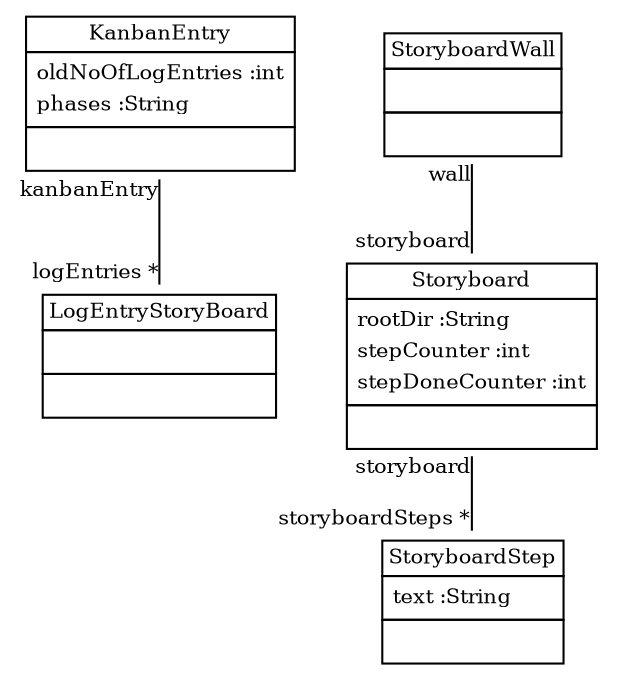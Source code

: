 
 digraph ClassDiagram {
    node [shape = none, fontsize = 10]; 
    edge [fontsize = 10];
    
    
    _KanbanEntry [label=<<table border='0' cellborder='1' cellspacing='0'> <tr> <td HREF="../src/KanbanEntry.java">KanbanEntry</td> </tr> <tr><td><table border='0' cellborder='0' cellspacing='0'> <tr><td align='left'>oldNoOfLogEntries :int</td></tr> <tr><td align='left'>phases :String</td></tr>  </table></td></tr> <tr><td><table border='0' cellborder='0' cellspacing='0'> <tr><td> </td></tr> </table></td></tr> </table>>];
    _LogEntryStoryBoard [label=<<table border='0' cellborder='1' cellspacing='0'> <tr> <td HREF="../src/LogEntryStoryBoard.java">LogEntryStoryBoard</td> </tr> <tr><td><table border='0' cellborder='0' cellspacing='0'> <tr><td> </td></tr> </table></td></tr> <tr><td><table border='0' cellborder='0' cellspacing='0'> <tr><td> </td></tr> </table></td></tr> </table>>];
    _StoryboardWall [label=<<table border='0' cellborder='1' cellspacing='0'> <tr> <td HREF="../src/StoryboardWall.java">StoryboardWall</td> </tr> <tr><td><table border='0' cellborder='0' cellspacing='0'> <tr><td> </td></tr> </table></td></tr> <tr><td><table border='0' cellborder='0' cellspacing='0'> <tr><td> </td></tr> </table></td></tr> </table>>];
    _Storyboard [label=<<table border='0' cellborder='1' cellspacing='0'> <tr> <td HREF="../src/org/sdmlib/storyboards/Storyboard.java">Storyboard</td> </tr> <tr><td><table border='0' cellborder='0' cellspacing='0'> <tr><td align='left'>rootDir :String</td></tr> <tr><td align='left'>stepCounter :int</td></tr> <tr><td align='left'>stepDoneCounter :int</td></tr>  </table></td></tr> <tr><td><table border='0' cellborder='0' cellspacing='0'> <tr><td> </td></tr> </table></td></tr> </table>>];
    _StoryboardStep [label=<<table border='0' cellborder='1' cellspacing='0'> <tr> <td HREF="../src/StoryboardStep.java">StoryboardStep</td> </tr> <tr><td><table border='0' cellborder='0' cellspacing='0'> <tr><td align='left'>text :String</td></tr>  </table></td></tr> <tr><td><table border='0' cellborder='0' cellspacing='0'> <tr><td> </td></tr> </table></td></tr> </table>>];
    
    
    
    _KanbanEntry -> _LogEntryStoryBoard [headlabel = "logEntries *" taillabel = "kanbanEntry" arrowhead = "none" ];
    _StoryboardWall -> _Storyboard [headlabel = "storyboard" taillabel = "wall" arrowhead = "none" ];
    _Storyboard -> _StoryboardStep [headlabel = "storyboardSteps *" taillabel = "storyboard" arrowhead = "none" ];
}
